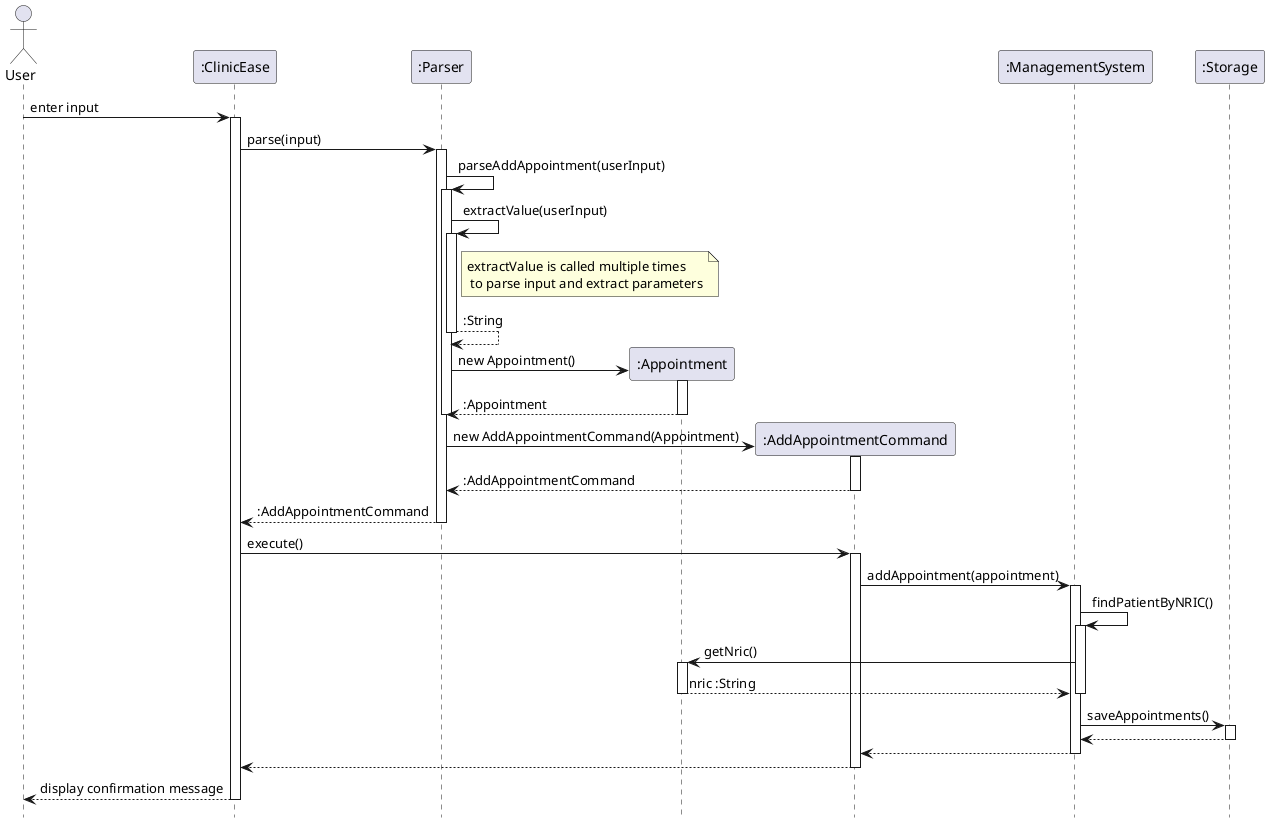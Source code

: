 @startuml
hide footbox

actor User

participant ":ClinicEase" as ClinicEase
participant ":Parser" as Parser
participant ":Appointment" as Appointment
participant ":AddAppointmentCommand" as AddAppointmentCommand
participant ":ManagementSystem" as ManagementSystem
participant ":Storage" as Storage

User -> ClinicEase : enter input
activate ClinicEase
ClinicEase -> Parser : parse(input)
activate Parser

Parser -> Parser : parseAddAppointment(userInput)
activate Parser
Parser -> Parser : extractValue(userInput)
activate Parser
note right of Parser: extractValue is called multiple times\n to parse input and extract parameters
Parser --> Parser : :String
deactivate Parser

create Appointment
Parser -> Appointment : new Appointment()
activate Appointment
Appointment --> Parser : :Appointment
deactivate Appointment
deactivate Parser

create AddAppointmentCommand
Parser -> AddAppointmentCommand : new AddAppointmentCommand(Appointment)
activate AddAppointmentCommand
AddAppointmentCommand --> Parser : :AddAppointmentCommand
deactivate AddAppointmentCommand
Parser --> ClinicEase : :AddAppointmentCommand
deactivate Parser

ClinicEase -> AddAppointmentCommand : execute()
activate AddAppointmentCommand
AddAppointmentCommand -> ManagementSystem : addAppointment(appointment)
activate ManagementSystem
ManagementSystem -> ManagementSystem : findPatientByNRIC()
activate ManagementSystem
ManagementSystem -> Appointment : getNric()
activate Appointment
Appointment --> ManagementSystem : nric :String
deactivate Appointment
deactivate ManagementSystem

ManagementSystem -> Storage : saveAppointments()
activate Storage
Storage --> ManagementSystem :
deactivate Storage
ManagementSystem --> AddAppointmentCommand :
deactivate ManagementSystem
AddAppointmentCommand --> ClinicEase :
deactivate AddAppointmentCommand
ClinicEase --> User : display confirmation message
deactivate ClinicEase

@enduml